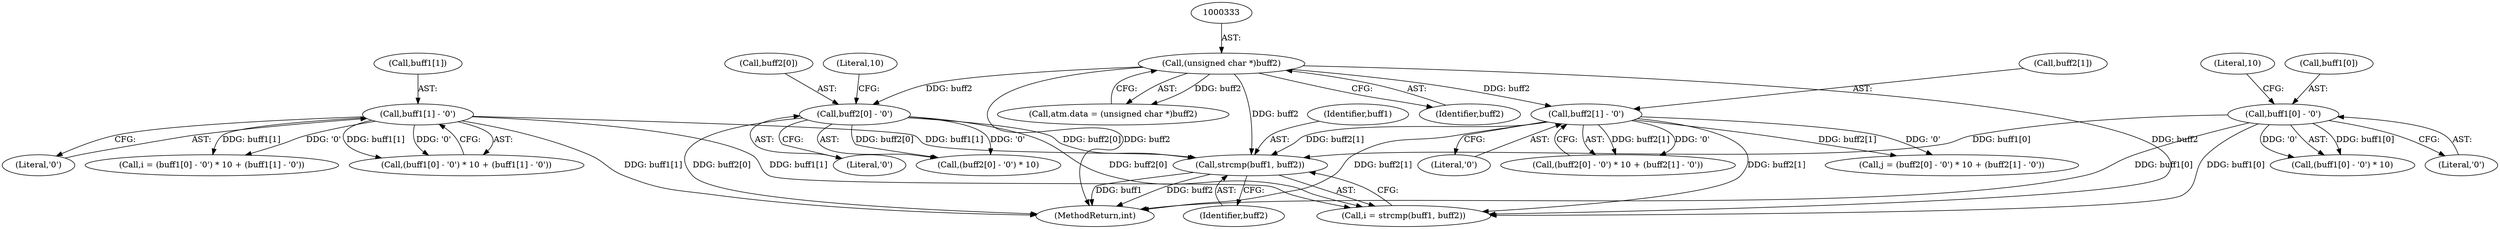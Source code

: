 digraph "0_openssl_f48b83b4fb7d6689584cf25f61ca63a4891f5b11@API" {
"1000413" [label="(Call,strcmp(buff1, buff2))"];
"1000358" [label="(Call,buff1[0] - '0')"];
"1000364" [label="(Call,buff1[1] - '0')"];
"1000332" [label="(Call,(unsigned char *)buff2)"];
"1000386" [label="(Call,buff2[1] - '0')"];
"1000380" [label="(Call,buff2[0] - '0')"];
"1000365" [label="(Call,buff1[1])"];
"1000384" [label="(Literal,'0')"];
"1000334" [label="(Identifier,buff2)"];
"1000381" [label="(Call,buff2[0])"];
"1000354" [label="(Call,i = (buff1[0] - '0') * 10 + (buff1[1] - '0'))"];
"1000362" [label="(Literal,'0')"];
"1000363" [label="(Literal,10)"];
"1000387" [label="(Call,buff2[1])"];
"1000386" [label="(Call,buff2[1] - '0')"];
"1000332" [label="(Call,(unsigned char *)buff2)"];
"1000359" [label="(Call,buff1[0])"];
"1000411" [label="(Call,i = strcmp(buff1, buff2))"];
"1000356" [label="(Call,(buff1[0] - '0') * 10 + (buff1[1] - '0'))"];
"1000357" [label="(Call,(buff1[0] - '0') * 10)"];
"1000415" [label="(Identifier,buff2)"];
"1000378" [label="(Call,(buff2[0] - '0') * 10 + (buff2[1] - '0'))"];
"1000413" [label="(Call,strcmp(buff1, buff2))"];
"1000376" [label="(Call,j = (buff2[0] - '0') * 10 + (buff2[1] - '0'))"];
"1000364" [label="(Call,buff1[1] - '0')"];
"1000414" [label="(Identifier,buff1)"];
"1000328" [label="(Call,atm.data = (unsigned char *)buff2)"];
"1000390" [label="(Literal,'0')"];
"1000380" [label="(Call,buff2[0] - '0')"];
"1000385" [label="(Literal,10)"];
"1000379" [label="(Call,(buff2[0] - '0') * 10)"];
"1000426" [label="(MethodReturn,int)"];
"1000368" [label="(Literal,'0')"];
"1000358" [label="(Call,buff1[0] - '0')"];
"1000413" -> "1000411"  [label="AST: "];
"1000413" -> "1000415"  [label="CFG: "];
"1000414" -> "1000413"  [label="AST: "];
"1000415" -> "1000413"  [label="AST: "];
"1000411" -> "1000413"  [label="CFG: "];
"1000413" -> "1000426"  [label="DDG: buff1"];
"1000413" -> "1000426"  [label="DDG: buff2"];
"1000358" -> "1000413"  [label="DDG: buff1[0]"];
"1000364" -> "1000413"  [label="DDG: buff1[1]"];
"1000332" -> "1000413"  [label="DDG: buff2"];
"1000386" -> "1000413"  [label="DDG: buff2[1]"];
"1000380" -> "1000413"  [label="DDG: buff2[0]"];
"1000358" -> "1000357"  [label="AST: "];
"1000358" -> "1000362"  [label="CFG: "];
"1000359" -> "1000358"  [label="AST: "];
"1000362" -> "1000358"  [label="AST: "];
"1000363" -> "1000358"  [label="CFG: "];
"1000358" -> "1000426"  [label="DDG: buff1[0]"];
"1000358" -> "1000357"  [label="DDG: buff1[0]"];
"1000358" -> "1000357"  [label="DDG: '0'"];
"1000358" -> "1000411"  [label="DDG: buff1[0]"];
"1000364" -> "1000356"  [label="AST: "];
"1000364" -> "1000368"  [label="CFG: "];
"1000365" -> "1000364"  [label="AST: "];
"1000368" -> "1000364"  [label="AST: "];
"1000356" -> "1000364"  [label="CFG: "];
"1000364" -> "1000426"  [label="DDG: buff1[1]"];
"1000364" -> "1000354"  [label="DDG: buff1[1]"];
"1000364" -> "1000354"  [label="DDG: '0'"];
"1000364" -> "1000356"  [label="DDG: buff1[1]"];
"1000364" -> "1000356"  [label="DDG: '0'"];
"1000364" -> "1000411"  [label="DDG: buff1[1]"];
"1000332" -> "1000328"  [label="AST: "];
"1000332" -> "1000334"  [label="CFG: "];
"1000333" -> "1000332"  [label="AST: "];
"1000334" -> "1000332"  [label="AST: "];
"1000328" -> "1000332"  [label="CFG: "];
"1000332" -> "1000426"  [label="DDG: buff2"];
"1000332" -> "1000328"  [label="DDG: buff2"];
"1000332" -> "1000380"  [label="DDG: buff2"];
"1000332" -> "1000386"  [label="DDG: buff2"];
"1000332" -> "1000411"  [label="DDG: buff2"];
"1000386" -> "1000378"  [label="AST: "];
"1000386" -> "1000390"  [label="CFG: "];
"1000387" -> "1000386"  [label="AST: "];
"1000390" -> "1000386"  [label="AST: "];
"1000378" -> "1000386"  [label="CFG: "];
"1000386" -> "1000426"  [label="DDG: buff2[1]"];
"1000386" -> "1000376"  [label="DDG: buff2[1]"];
"1000386" -> "1000376"  [label="DDG: '0'"];
"1000386" -> "1000378"  [label="DDG: buff2[1]"];
"1000386" -> "1000378"  [label="DDG: '0'"];
"1000386" -> "1000411"  [label="DDG: buff2[1]"];
"1000380" -> "1000379"  [label="AST: "];
"1000380" -> "1000384"  [label="CFG: "];
"1000381" -> "1000380"  [label="AST: "];
"1000384" -> "1000380"  [label="AST: "];
"1000385" -> "1000380"  [label="CFG: "];
"1000380" -> "1000426"  [label="DDG: buff2[0]"];
"1000380" -> "1000379"  [label="DDG: buff2[0]"];
"1000380" -> "1000379"  [label="DDG: '0'"];
"1000380" -> "1000411"  [label="DDG: buff2[0]"];
}
